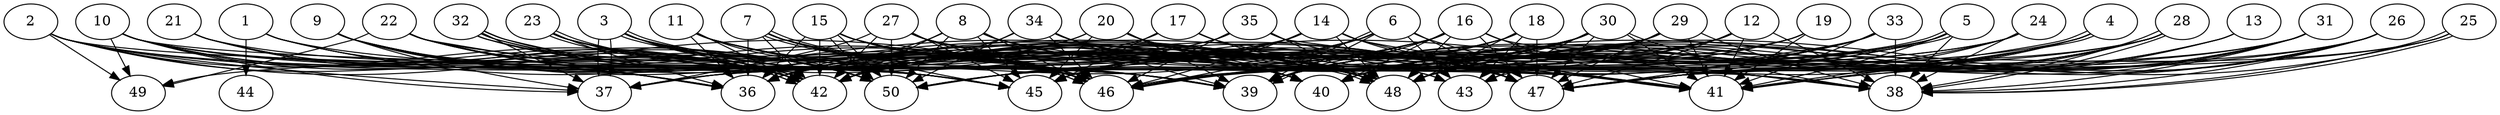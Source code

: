 // DAG (tier=3-complex, mode=data, n=50, ccr=0.522, fat=0.876, density=0.782, regular=0.400, jump=0.205, mindata=4194304, maxdata=33554432)
// DAG automatically generated by daggen at Sun Aug 24 16:33:35 2025
// /home/ermia/Project/Environments/daggen/bin/daggen --dot --ccr 0.522 --fat 0.876 --regular 0.400 --density 0.782 --jump 0.205 --mindata 4194304 --maxdata 33554432 -n 50 
digraph G {
  1 [size="7647777154866137088", alpha="0.02", expect_size="3823888577433068544"]
  1 -> 39 [size ="6746394379419648"]
  1 -> 40 [size ="6746394379419648"]
  1 -> 42 [size ="6746394379419648"]
  1 -> 44 [size ="6746394379419648"]
  1 -> 46 [size ="6746394379419648"]
  2 [size="5547155021683102720", alpha="0.03", expect_size="2773577510841551360"]
  2 -> 36 [size ="3587492229939200"]
  2 -> 37 [size ="3587492229939200"]
  2 -> 38 [size ="3587492229939200"]
  2 -> 39 [size ="3587492229939200"]
  2 -> 42 [size ="3587492229939200"]
  2 -> 45 [size ="3587492229939200"]
  2 -> 46 [size ="3587492229939200"]
  2 -> 49 [size ="3587492229939200"]
  3 [size="9707445283696621568", alpha="0.02", expect_size="4853722641848310784"]
  3 -> 37 [size ="5388581942067200"]
  3 -> 37 [size ="5388581942067200"]
  3 -> 39 [size ="5388581942067200"]
  3 -> 41 [size ="5388581942067200"]
  3 -> 42 [size ="5388581942067200"]
  3 -> 46 [size ="5388581942067200"]
  3 -> 46 [size ="5388581942067200"]
  3 -> 47 [size ="5388581942067200"]
  3 -> 50 [size ="5388581942067200"]
  4 [size="30032437472508510208000", alpha="0.04", expect_size="15016218736254255104000"]
  4 -> 39 [size ="7729481724723200"]
  4 -> 40 [size ="7729481724723200"]
  4 -> 41 [size ="7729481724723200"]
  4 -> 41 [size ="7729481724723200"]
  4 -> 45 [size ="7729481724723200"]
  4 -> 46 [size ="7729481724723200"]
  4 -> 47 [size ="7729481724723200"]
  5 [size="99822283609619568", alpha="0.05", expect_size="49911141804809784"]
  5 -> 36 [size ="7578463493947392"]
  5 -> 38 [size ="7578463493947392"]
  5 -> 39 [size ="7578463493947392"]
  5 -> 41 [size ="7578463493947392"]
  5 -> 46 [size ="7578463493947392"]
  5 -> 46 [size ="7578463493947392"]
  5 -> 47 [size ="7578463493947392"]
  5 -> 48 [size ="7578463493947392"]
  6 [size="10479909077149507584", alpha="0.08", expect_size="5239954538574753792"]
  6 -> 37 [size ="5605890308702208"]
  6 -> 39 [size ="5605890308702208"]
  6 -> 39 [size ="5605890308702208"]
  6 -> 41 [size ="5605890308702208"]
  6 -> 42 [size ="5605890308702208"]
  6 -> 43 [size ="5605890308702208"]
  6 -> 46 [size ="5605890308702208"]
  6 -> 47 [size ="5605890308702208"]
  7 [size="1606756799908809801728", alpha="0.02", expect_size="803378399954404900864"]
  7 -> 36 [size ="1097463498801152"]
  7 -> 39 [size ="1097463498801152"]
  7 -> 40 [size ="1097463498801152"]
  7 -> 42 [size ="1097463498801152"]
  7 -> 45 [size ="1097463498801152"]
  7 -> 46 [size ="1097463498801152"]
  7 -> 46 [size ="1097463498801152"]
  7 -> 47 [size ="1097463498801152"]
  8 [size="12206953883133648896", alpha="0.10", expect_size="6103476941566824448"]
  8 -> 36 [size ="4278122040000512"]
  8 -> 38 [size ="4278122040000512"]
  8 -> 40 [size ="4278122040000512"]
  8 -> 42 [size ="4278122040000512"]
  8 -> 45 [size ="4278122040000512"]
  8 -> 46 [size ="4278122040000512"]
  8 -> 47 [size ="4278122040000512"]
  8 -> 50 [size ="4278122040000512"]
  9 [size="30842730857239776", alpha="0.15", expect_size="15421365428619888"]
  9 -> 36 [size ="649170960515072"]
  9 -> 37 [size ="649170960515072"]
  9 -> 40 [size ="649170960515072"]
  9 -> 45 [size ="649170960515072"]
  9 -> 46 [size ="649170960515072"]
  9 -> 48 [size ="649170960515072"]
  9 -> 50 [size ="649170960515072"]
  10 [size="514067159775086379008", alpha="0.17", expect_size="257033579887543189504"]
  10 -> 36 [size ="513377180844032"]
  10 -> 37 [size ="513377180844032"]
  10 -> 39 [size ="513377180844032"]
  10 -> 40 [size ="513377180844032"]
  10 -> 41 [size ="513377180844032"]
  10 -> 42 [size ="513377180844032"]
  10 -> 45 [size ="513377180844032"]
  10 -> 49 [size ="513377180844032"]
  10 -> 50 [size ="513377180844032"]
  11 [size="2943191891388137472000", alpha="0.05", expect_size="1471595945694068736000"]
  11 -> 36 [size ="1642992972595200"]
  11 -> 39 [size ="1642992972595200"]
  11 -> 40 [size ="1642992972595200"]
  11 -> 42 [size ="1642992972595200"]
  11 -> 46 [size ="1642992972595200"]
  11 -> 48 [size ="1642992972595200"]
  11 -> 50 [size ="1642992972595200"]
  12 [size="41844623346400400", alpha="0.02", expect_size="20922311673200200"]
  12 -> 38 [size ="815537114316800"]
  12 -> 39 [size ="815537114316800"]
  12 -> 40 [size ="815537114316800"]
  12 -> 41 [size ="815537114316800"]
  12 -> 42 [size ="815537114316800"]
  12 -> 45 [size ="815537114316800"]
  12 -> 47 [size ="815537114316800"]
  12 -> 48 [size ="815537114316800"]
  12 -> 50 [size ="815537114316800"]
  13 [size="234760546922518688", alpha="0.12", expect_size="117380273461259344"]
  13 -> 40 [size ="7014979513352192"]
  13 -> 47 [size ="7014979513352192"]
  13 -> 48 [size ="7014979513352192"]
  14 [size="36679509237416541028352", alpha="0.05", expect_size="18339754618708270514176"]
  14 -> 38 [size ="8831592009039872"]
  14 -> 41 [size ="8831592009039872"]
  14 -> 42 [size ="8831592009039872"]
  14 -> 45 [size ="8831592009039872"]
  14 -> 46 [size ="8831592009039872"]
  14 -> 47 [size ="8831592009039872"]
  14 -> 48 [size ="8831592009039872"]
  14 -> 49 [size ="8831592009039872"]
  14 -> 50 [size ="8831592009039872"]
  15 [size="10712995541927432552448", alpha="0.05", expect_size="5356497770963716276224"]
  15 -> 36 [size ="3887740508700672"]
  15 -> 40 [size ="3887740508700672"]
  15 -> 42 [size ="3887740508700672"]
  15 -> 43 [size ="3887740508700672"]
  15 -> 46 [size ="3887740508700672"]
  15 -> 47 [size ="3887740508700672"]
  15 -> 48 [size ="3887740508700672"]
  15 -> 50 [size ="3887740508700672"]
  15 -> 50 [size ="3887740508700672"]
  16 [size="37076200227525184", alpha="0.06", expect_size="18538100113762592"]
  16 -> 36 [size ="614232743739392"]
  16 -> 38 [size ="614232743739392"]
  16 -> 39 [size ="614232743739392"]
  16 -> 40 [size ="614232743739392"]
  16 -> 41 [size ="614232743739392"]
  16 -> 42 [size ="614232743739392"]
  16 -> 45 [size ="614232743739392"]
  16 -> 47 [size ="614232743739392"]
  16 -> 48 [size ="614232743739392"]
  16 -> 50 [size ="614232743739392"]
  17 [size="5323548464110935040", alpha="0.15", expect_size="2661774232055467520"]
  17 -> 42 [size ="4232400393469952"]
  17 -> 45 [size ="4232400393469952"]
  17 -> 47 [size ="4232400393469952"]
  17 -> 48 [size ="4232400393469952"]
  18 [size="37282147639795016", alpha="0.10", expect_size="18641073819897508"]
  18 -> 43 [size ="597126023217152"]
  18 -> 45 [size ="597126023217152"]
  18 -> 46 [size ="597126023217152"]
  18 -> 47 [size ="597126023217152"]
  18 -> 48 [size ="597126023217152"]
  18 -> 50 [size ="597126023217152"]
  19 [size="15323086733431236608", alpha="0.02", expect_size="7661543366715618304"]
  19 -> 39 [size ="7347279967027200"]
  19 -> 41 [size ="7347279967027200"]
  19 -> 48 [size ="7347279967027200"]
  19 -> 50 [size ="7347279967027200"]
  20 [size="1844938923054295040", alpha="0.05", expect_size="922469461527147520"]
  20 -> 36 [size ="1883412415643648"]
  20 -> 37 [size ="1883412415643648"]
  20 -> 39 [size ="1883412415643648"]
  20 -> 40 [size ="1883412415643648"]
  20 -> 43 [size ="1883412415643648"]
  20 -> 45 [size ="1883412415643648"]
  20 -> 47 [size ="1883412415643648"]
  20 -> 48 [size ="1883412415643648"]
  21 [size="177491597250908768", alpha="0.13", expect_size="88745798625454384"]
  21 -> 36 [size ="4649577655304192"]
  21 -> 42 [size ="4649577655304192"]
  21 -> 48 [size ="4649577655304192"]
  21 -> 50 [size ="4649577655304192"]
  22 [size="7058949894431629312", alpha="0.01", expect_size="3529474947215814656"]
  22 -> 36 [size ="2547038289920000"]
  22 -> 40 [size ="2547038289920000"]
  22 -> 42 [size ="2547038289920000"]
  22 -> 45 [size ="2547038289920000"]
  22 -> 47 [size ="2547038289920000"]
  22 -> 48 [size ="2547038289920000"]
  22 -> 49 [size ="2547038289920000"]
  22 -> 50 [size ="2547038289920000"]
  23 [size="581263022882816000000", alpha="0.06", expect_size="290631511441408000000"]
  23 -> 36 [size ="557192314880000"]
  23 -> 42 [size ="557192314880000"]
  23 -> 42 [size ="557192314880000"]
  23 -> 45 [size ="557192314880000"]
  23 -> 46 [size ="557192314880000"]
  23 -> 47 [size ="557192314880000"]
  23 -> 48 [size ="557192314880000"]
  24 [size="8135182728695317", alpha="0.16", expect_size="4067591364347658"]
  24 -> 36 [size ="684166152716288"]
  24 -> 38 [size ="684166152716288"]
  24 -> 46 [size ="684166152716288"]
  24 -> 47 [size ="684166152716288"]
  24 -> 48 [size ="684166152716288"]
  25 [size="88658193427868528", alpha="0.11", expect_size="44329096713934264"]
  25 -> 38 [size ="1927408215130112"]
  25 -> 38 [size ="1927408215130112"]
  25 -> 40 [size ="1927408215130112"]
  25 -> 47 [size ="1927408215130112"]
  25 -> 48 [size ="1927408215130112"]
  26 [size="89434619322166016", alpha="0.11", expect_size="44717309661083008"]
  26 -> 38 [size ="4341628928000000"]
  26 -> 40 [size ="4341628928000000"]
  26 -> 41 [size ="4341628928000000"]
  26 -> 46 [size ="4341628928000000"]
  26 -> 47 [size ="4341628928000000"]
  26 -> 48 [size ="4341628928000000"]
  27 [size="23401980548184998412288", alpha="0.04", expect_size="11700990274092499206144"]
  27 -> 37 [size ="6545232271245312"]
  27 -> 38 [size ="6545232271245312"]
  27 -> 42 [size ="6545232271245312"]
  27 -> 45 [size ="6545232271245312"]
  27 -> 46 [size ="6545232271245312"]
  27 -> 47 [size ="6545232271245312"]
  27 -> 48 [size ="6545232271245312"]
  27 -> 50 [size ="6545232271245312"]
  28 [size="100079336466725994496", alpha="0.14", expect_size="50039668233362997248"]
  28 -> 38 [size ="172445923278848"]
  28 -> 38 [size ="172445923278848"]
  28 -> 39 [size ="172445923278848"]
  28 -> 40 [size ="172445923278848"]
  28 -> 45 [size ="172445923278848"]
  28 -> 46 [size ="172445923278848"]
  28 -> 47 [size ="172445923278848"]
  28 -> 48 [size ="172445923278848"]
  29 [size="46968191939683592", alpha="0.17", expect_size="23484095969841796"]
  29 -> 37 [size ="1786401460846592"]
  29 -> 38 [size ="1786401460846592"]
  29 -> 39 [size ="1786401460846592"]
  29 -> 40 [size ="1786401460846592"]
  29 -> 41 [size ="1786401460846592"]
  29 -> 42 [size ="1786401460846592"]
  29 -> 46 [size ="1786401460846592"]
  29 -> 47 [size ="1786401460846592"]
  29 -> 48 [size ="1786401460846592"]
  30 [size="936667243275954688", alpha="0.07", expect_size="468333621637977344"]
  30 -> 36 [size ="863534346928128"]
  30 -> 38 [size ="863534346928128"]
  30 -> 39 [size ="863534346928128"]
  30 -> 40 [size ="863534346928128"]
  30 -> 41 [size ="863534346928128"]
  30 -> 42 [size ="863534346928128"]
  30 -> 43 [size ="863534346928128"]
  30 -> 45 [size ="863534346928128"]
  30 -> 46 [size ="863534346928128"]
  30 -> 47 [size ="863534346928128"]
  30 -> 48 [size ="863534346928128"]
  30 -> 50 [size ="863534346928128"]
  31 [size="61247823232652552", alpha="0.14", expect_size="30623911616326276"]
  31 -> 38 [size ="2936864419872768"]
  31 -> 41 [size ="2936864419872768"]
  31 -> 42 [size ="2936864419872768"]
  31 -> 43 [size ="2936864419872768"]
  31 -> 45 [size ="2936864419872768"]
  31 -> 47 [size ="2936864419872768"]
  31 -> 48 [size ="2936864419872768"]
  32 [size="2183367685625522159616", alpha="0.14", expect_size="1091683842812761079808"]
  32 -> 37 [size ="1346401455833088"]
  32 -> 42 [size ="1346401455833088"]
  32 -> 42 [size ="1346401455833088"]
  32 -> 45 [size ="1346401455833088"]
  32 -> 46 [size ="1346401455833088"]
  32 -> 48 [size ="1346401455833088"]
  32 -> 48 [size ="1346401455833088"]
  33 [size="100781890417425344", alpha="0.12", expect_size="50390945208712672"]
  33 -> 37 [size ="8154294750543872"]
  33 -> 38 [size ="8154294750543872"]
  33 -> 40 [size ="8154294750543872"]
  33 -> 41 [size ="8154294750543872"]
  33 -> 42 [size ="8154294750543872"]
  33 -> 46 [size ="8154294750543872"]
  33 -> 47 [size ="8154294750543872"]
  33 -> 48 [size ="8154294750543872"]
  34 [size="2240208915598774632448", alpha="0.03", expect_size="1120104457799387316224"]
  34 -> 39 [size ="1369669130780672"]
  34 -> 40 [size ="1369669130780672"]
  34 -> 42 [size ="1369669130780672"]
  34 -> 46 [size ="1369669130780672"]
  34 -> 47 [size ="1369669130780672"]
  34 -> 48 [size ="1369669130780672"]
  34 -> 50 [size ="1369669130780672"]
  35 [size="175447462583480614912", alpha="0.01", expect_size="87723731291740307456"]
  35 -> 36 [size ="250719462490112"]
  35 -> 41 [size ="250719462490112"]
  35 -> 42 [size ="250719462490112"]
  35 -> 46 [size ="250719462490112"]
  35 -> 47 [size ="250719462490112"]
  35 -> 48 [size ="250719462490112"]
  36 [size="9624580717106911232", alpha="0.19", expect_size="4812290358553455616"]
  37 [size="7404022090927347", alpha="0.07", expect_size="3702011045463673"]
  38 [size="3828371775917802913792", alpha="0.18", expect_size="1914185887958901456896"]
  39 [size="30684145881802245931008", alpha="0.04", expect_size="15342072940901122965504"]
  40 [size="2323053179972099584", alpha="0.11", expect_size="1161526589986049792"]
  41 [size="9265811631000916", alpha="0.09", expect_size="4632905815500458"]
  42 [size="3734425195681492762624", alpha="0.09", expect_size="1867212597840746381312"]
  43 [size="681123834121021056", alpha="0.13", expect_size="340561917060510528"]
  44 [size="17316406714701971456000", alpha="0.17", expect_size="8658203357350985728000"]
  45 [size="3424706041638551552000", alpha="0.15", expect_size="1712353020819275776000"]
  46 [size="20684319914062020", alpha="0.00", expect_size="10342159957031010"]
  47 [size="21793155453085832", alpha="0.17", expect_size="10896577726542916"]
  48 [size="1088140027614917888", alpha="0.09", expect_size="544070013807458944"]
  49 [size="44709692007489056", alpha="0.13", expect_size="22354846003744528"]
  50 [size="23281546018657665024000", alpha="0.18", expect_size="11640773009328832512000"]
}